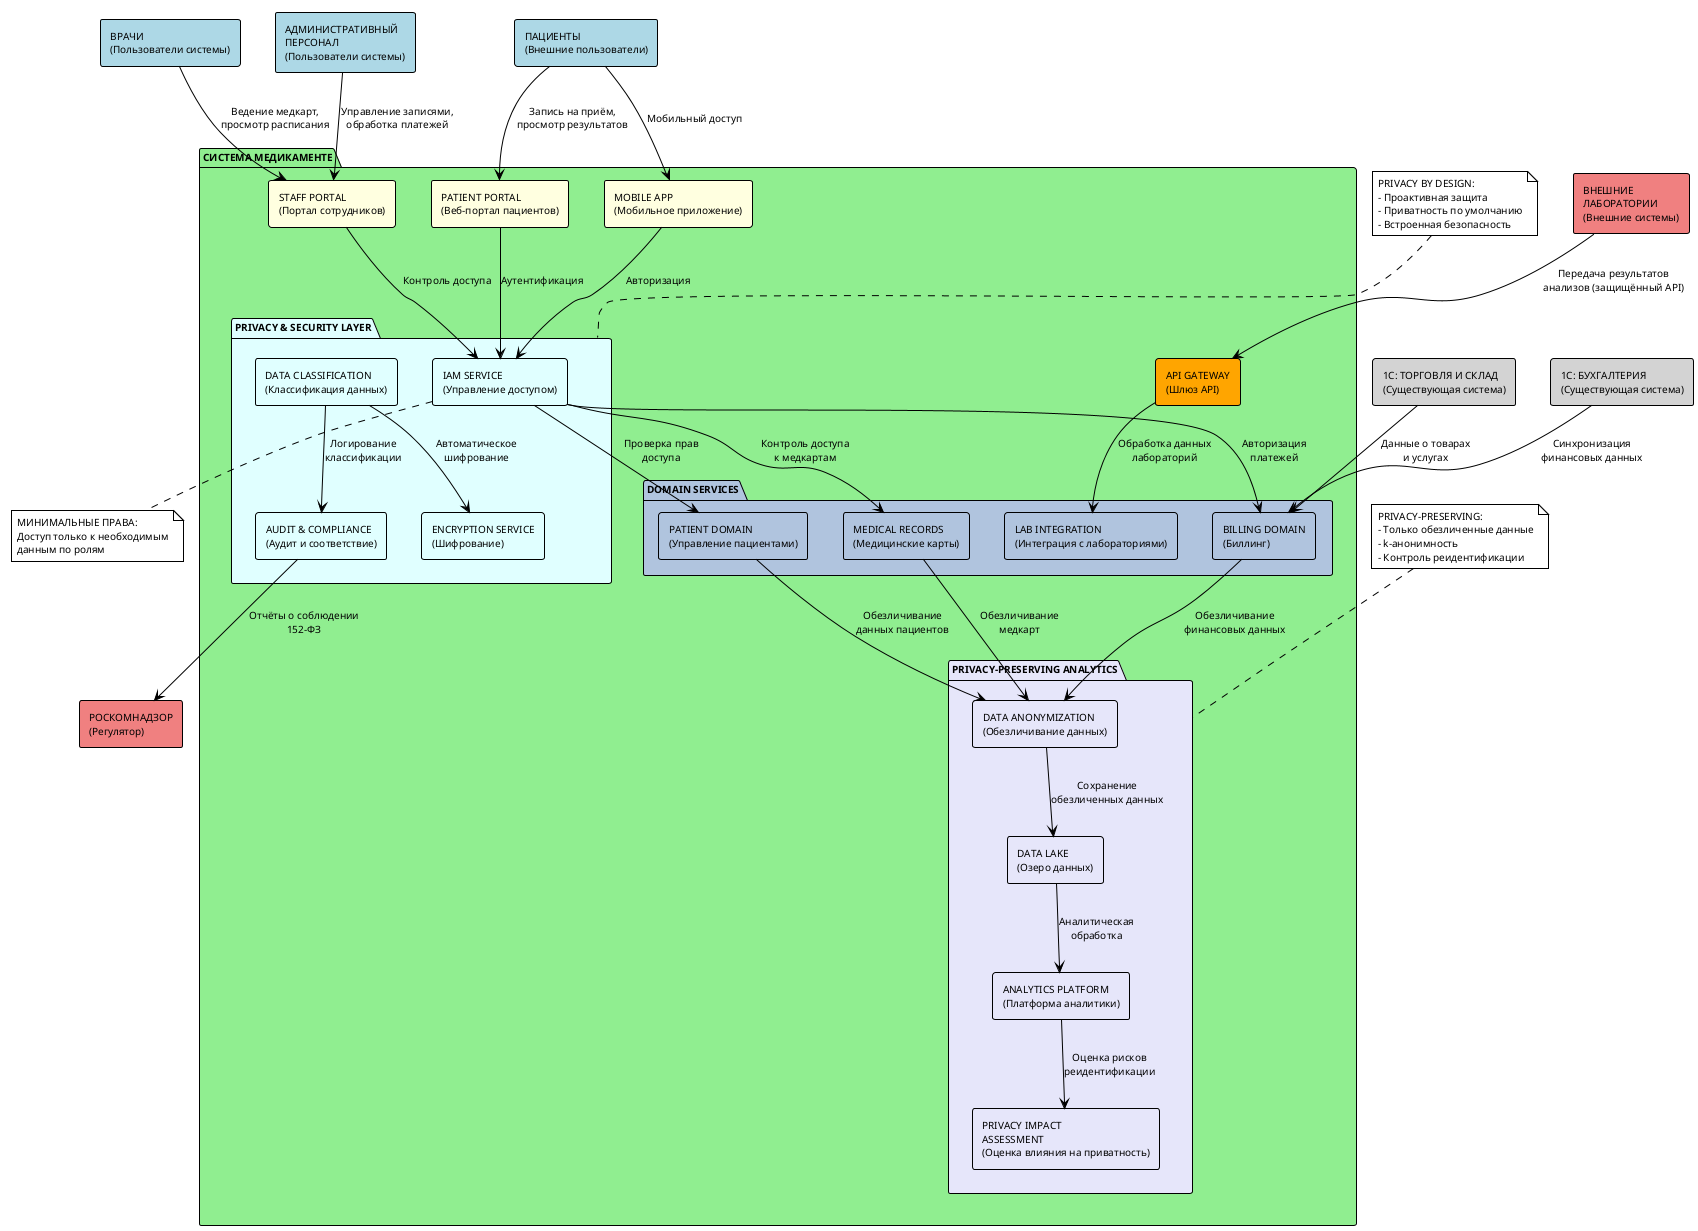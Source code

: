 @startuml c4_context_target_state
!theme plain
skinparam backgroundColor white
skinparam defaultFontSize 10

' Внешние пользователи
rectangle "ПАЦИЕНТЫ\n(Внешние пользователи)" as patients #lightblue
rectangle "ВРАЧИ\n(Пользователи системы)" as doctors #lightblue  
rectangle "АДМИНИСТРАТИВНЫЙ\nПЕРСОНАЛ\n(Пользователи системы)" as admin_staff #lightblue
rectangle "ВНЕШНИЕ\nЛАБОРАТОРИИ\n(Внешние системы)" as labs #lightcoral

' Основная система Медикаменте
package "СИСТЕМА МЕДИКАМЕНТЕ" as medikamente_system #lightgreen {
    
    ' Пользовательские интерфейсы
    rectangle "PATIENT PORTAL\n(Веб-портал пациентов)" as patient_portal #lightyellow
    rectangle "STAFF PORTAL\n(Портал сотрудников)" as staff_portal #lightyellow
    rectangle "MOBILE APP\n(Мобильное приложение)" as mobile_app #lightyellow
    
    ' Слой безопасности и приватности  
    package "PRIVACY & SECURITY LAYER" as security_layer #lightcyan {
        rectangle "IAM SERVICE\n(Управление доступом)" as iam #lightcyan
        rectangle "DATA CLASSIFICATION\n(Классификация данных)" as classification #lightcyan
        rectangle "ENCRYPTION SERVICE\n(Шифрование)" as encryption #lightcyan
        rectangle "AUDIT & COMPLIANCE\n(Аудит и соответствие)" as audit #lightcyan
    }
    
    ' Доменные сервисы
    package "DOMAIN SERVICES" as domain_services #lightsteelblue {
        rectangle "PATIENT DOMAIN\n(Управление пациентами)" as patient_domain #lightsteelblue
        rectangle "MEDICAL RECORDS\n(Медицинские карты)" as medical_records #lightsteelblue
        rectangle "BILLING DOMAIN\n(Биллинг)" as billing #lightsteelblue
        rectangle "LAB INTEGRATION\n(Интеграция с лабораториями)" as lab_integration #lightsteelblue
    }
    
    ' Аналитический слой
    package "PRIVACY-PRESERVING ANALYTICS" as analytics_layer #lavender {
        rectangle "DATA ANONYMIZATION\n(Обезличивание данных)" as anonymization #lavender
        rectangle "ANALYTICS PLATFORM\n(Платформа аналитики)" as analytics_platform #lavender
        rectangle "DATA LAKE\n(Озеро данных)" as data_lake #lavender
        rectangle "PRIVACY IMPACT\nASSESSMENT\n(Оценка влияния на приватность)" as privacy_impact #lavender
    }
    
    ' API Gateway
    rectangle "API GATEWAY\n(Шлюз API)" as api_gateway #orange
}

' Внешние системы
rectangle "1С: БУХГАЛТЕРИЯ\n(Существующая система)" as onec_accounting #lightgray
rectangle "1С: ТОРГОВЛЯ И СКЛАД\n(Существующая система)" as onec_trade #lightgray
rectangle "РОСКОМНАДЗОР\n(Регулятор)" as regulator #lightcoral

' Взаимодействия пользователей с системой
patients --> patient_portal : "Запись на приём,\nпросмотр результатов"
patients --> mobile_app : "Мобильный доступ"
doctors --> staff_portal : "Ведение медкарт,\nпросмотр расписания"
admin_staff --> staff_portal : "Управление записями,\nобработка платежей"

' Интеграции с внешними системами
labs --> api_gateway : "Передача результатов\nанализов (защищённый API)"
api_gateway --> lab_integration : "Обработка данных\nлабораторий"

' Интеграция с существующими системами
onec_accounting --> billing : "Синхронизация\nфинансовых данных"
onec_trade --> billing : "Данные о товарах\nи услугах"

' Отчётность регулятору
audit --> regulator : "Отчёты о соблюдении\n152-ФЗ"

' Внутренние взаимодействия
patient_portal --> iam : "Аутентификация"
staff_portal --> iam : "Контроль доступа"
mobile_app --> iam : "Авторизация"

iam --> patient_domain : "Проверка прав\nдоступа"
iam --> medical_records : "Контроль доступа\nк медкартам"
iam --> billing : "Авторизация\nплатежей"

classification --> encryption : "Автоматическое\nшифрование"
classification --> audit : "Логирование\nклассификации"

' Аналитический поток
patient_domain --> anonymization : "Обезличивание\nданных пациентов"
medical_records --> anonymization : "Обезличивание\nмедкарт"
billing --> anonymization : "Обезличивание\nфинансовых данных"

anonymization --> data_lake : "Сохранение\nобезличенных данных"
data_lake --> analytics_platform : "Аналитическая\nобработка"
analytics_platform --> privacy_impact : "Оценка рисков\nреидентификации"

' Примечания о Privacy by Design
note top of security_layer : PRIVACY BY DESIGN:\n- Проактивная защита\n- Приватность по умолчанию\n- Встроенная безопасность
note top of analytics_layer : PRIVACY-PRESERVING:\n- Только обезличенные данные\n- k-анонимность\n- Контроль реидентификации
note bottom of iam : МИНИМАЛЬНЫЕ ПРАВА:\nДоступ только к необходимым\nданным по ролям

@enduml
